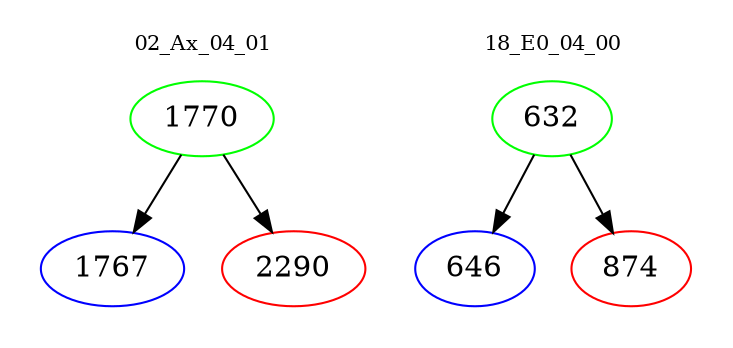 digraph{
subgraph cluster_0 {
color = white
label = "02_Ax_04_01";
fontsize=10;
T0_1770 [label="1770", color="green"]
T0_1770 -> T0_1767 [color="black"]
T0_1767 [label="1767", color="blue"]
T0_1770 -> T0_2290 [color="black"]
T0_2290 [label="2290", color="red"]
}
subgraph cluster_1 {
color = white
label = "18_E0_04_00";
fontsize=10;
T1_632 [label="632", color="green"]
T1_632 -> T1_646 [color="black"]
T1_646 [label="646", color="blue"]
T1_632 -> T1_874 [color="black"]
T1_874 [label="874", color="red"]
}
}
